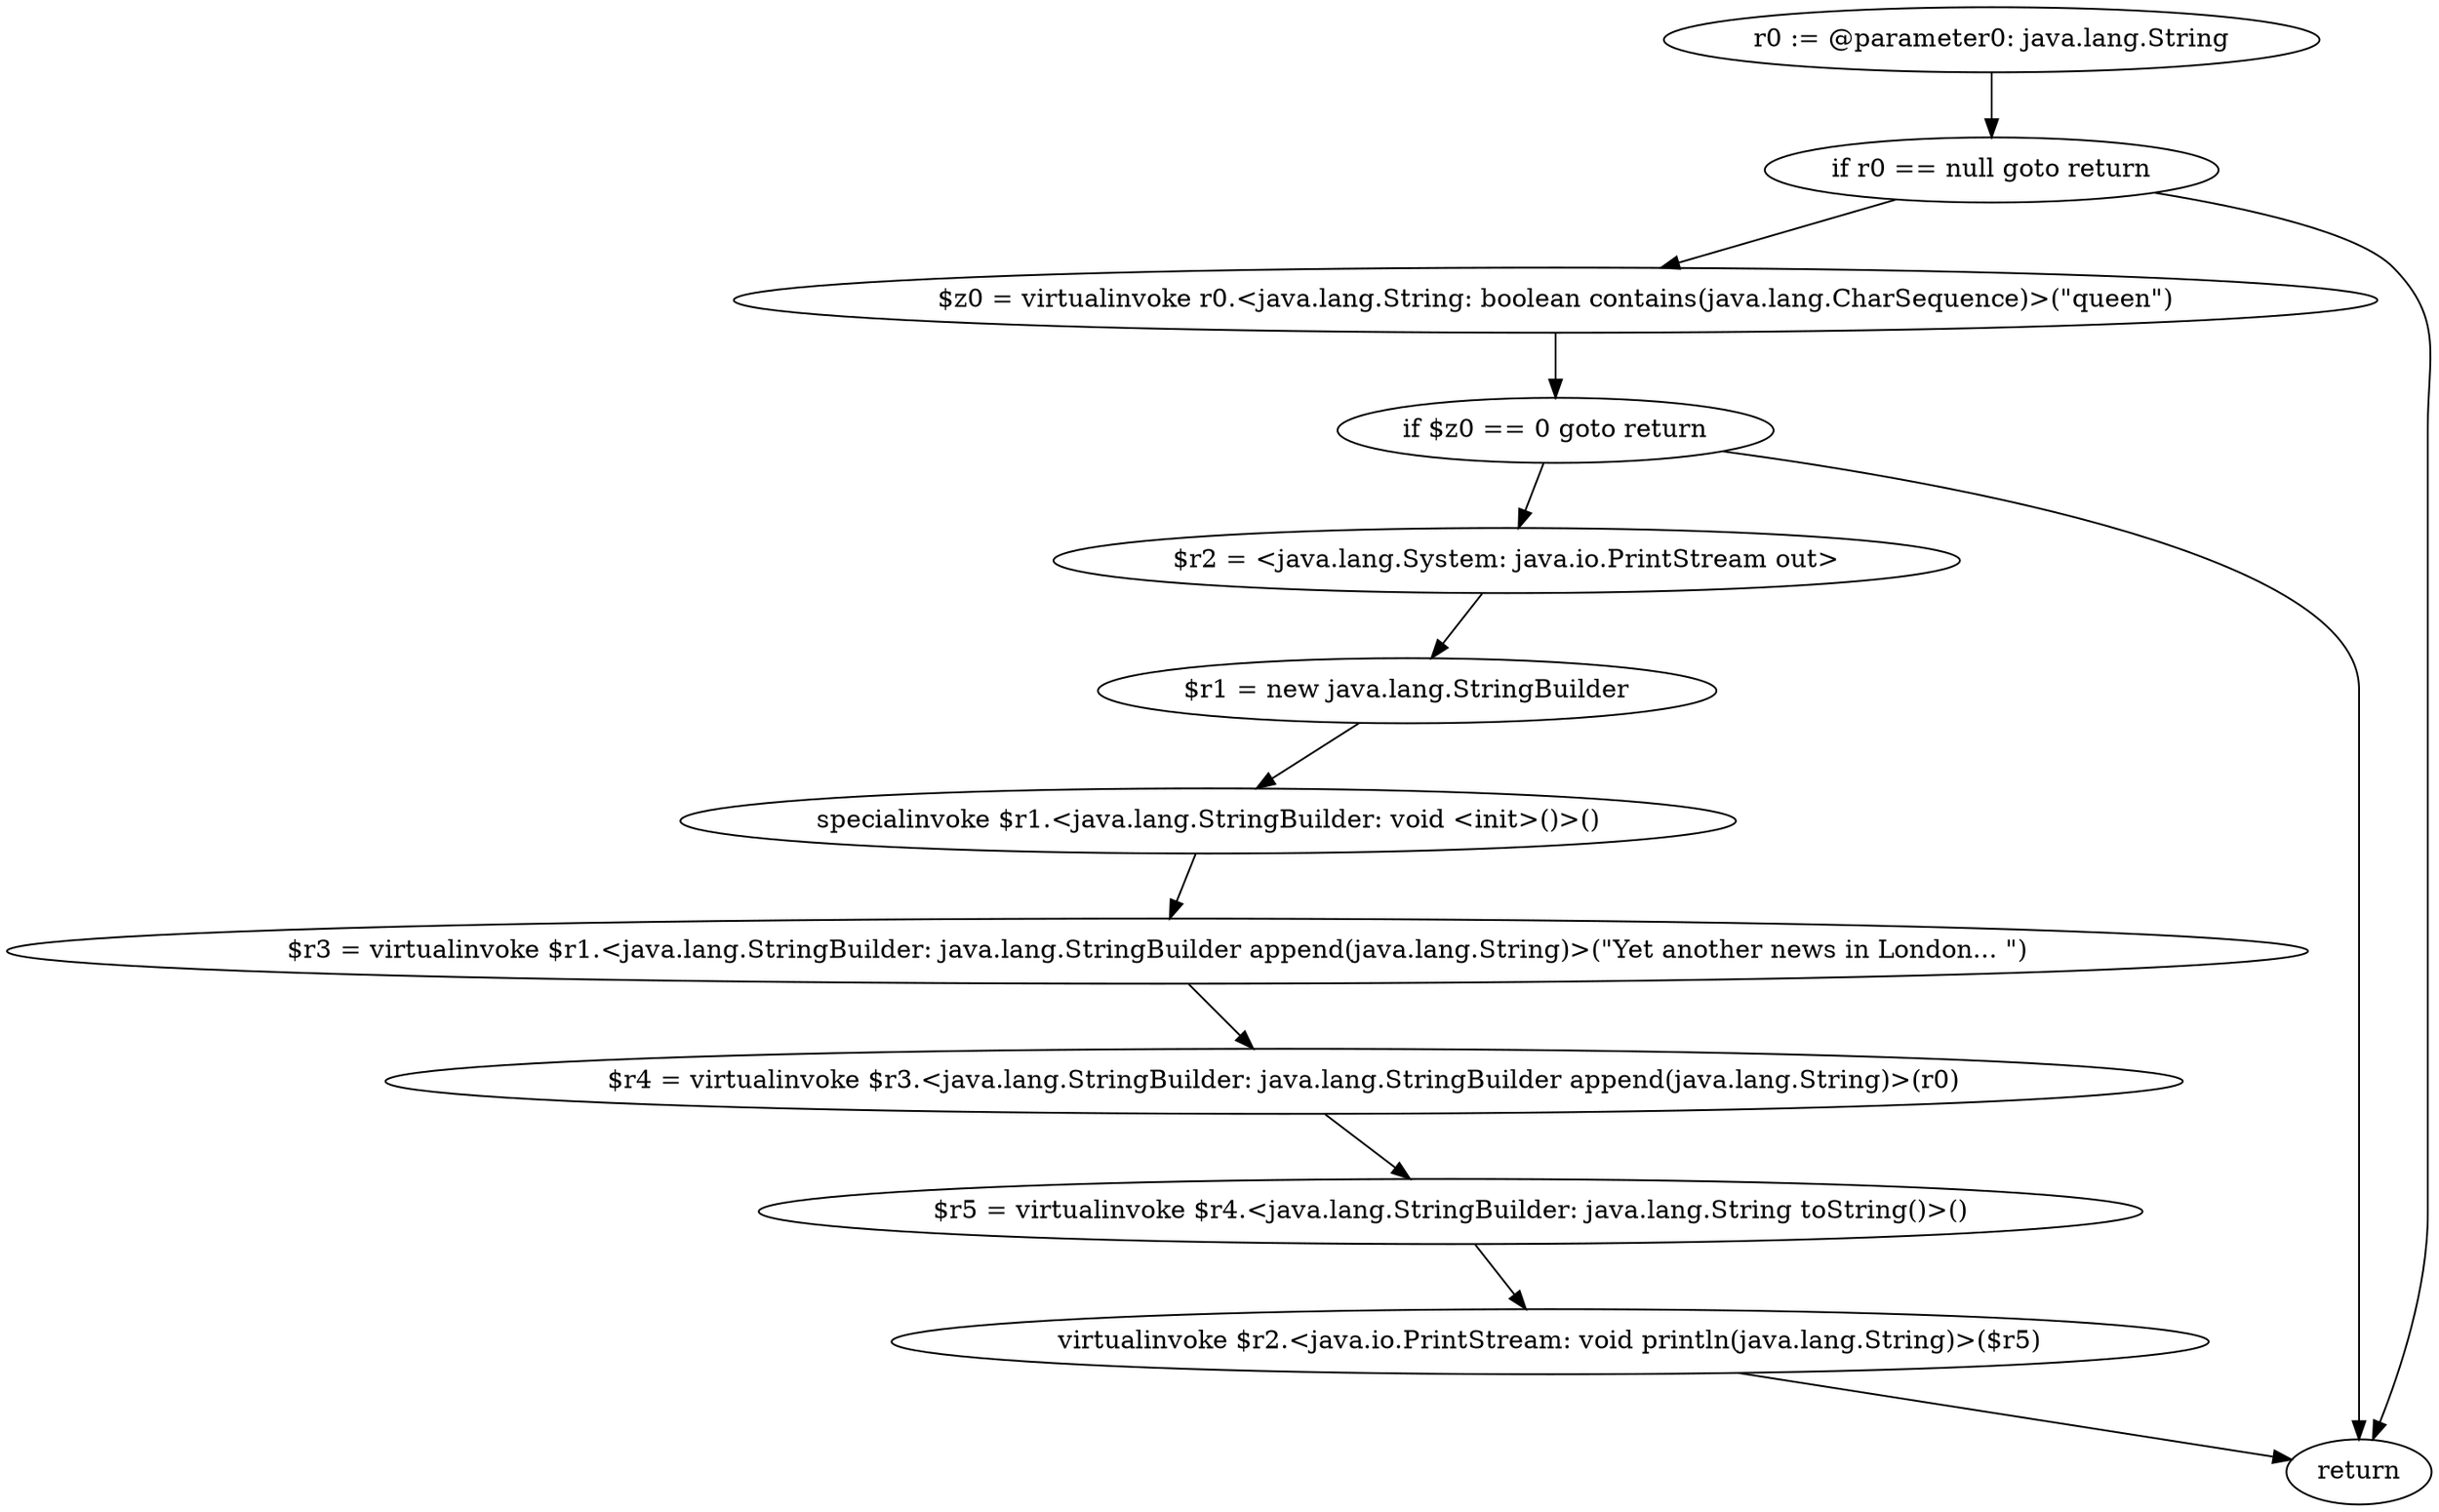 digraph "unitGraph" {
    "r0 := @parameter0: java.lang.String"
    "if r0 == null goto return"
    "$z0 = virtualinvoke r0.<java.lang.String: boolean contains(java.lang.CharSequence)>(\"queen\")"
    "if $z0 == 0 goto return"
    "$r2 = <java.lang.System: java.io.PrintStream out>"
    "$r1 = new java.lang.StringBuilder"
    "specialinvoke $r1.<java.lang.StringBuilder: void <init>()>()"
    "$r3 = virtualinvoke $r1.<java.lang.StringBuilder: java.lang.StringBuilder append(java.lang.String)>(\"Yet another news in London... \")"
    "$r4 = virtualinvoke $r3.<java.lang.StringBuilder: java.lang.StringBuilder append(java.lang.String)>(r0)"
    "$r5 = virtualinvoke $r4.<java.lang.StringBuilder: java.lang.String toString()>()"
    "virtualinvoke $r2.<java.io.PrintStream: void println(java.lang.String)>($r5)"
    "return"
    "r0 := @parameter0: java.lang.String"->"if r0 == null goto return";
    "if r0 == null goto return"->"$z0 = virtualinvoke r0.<java.lang.String: boolean contains(java.lang.CharSequence)>(\"queen\")";
    "if r0 == null goto return"->"return";
    "$z0 = virtualinvoke r0.<java.lang.String: boolean contains(java.lang.CharSequence)>(\"queen\")"->"if $z0 == 0 goto return";
    "if $z0 == 0 goto return"->"$r2 = <java.lang.System: java.io.PrintStream out>";
    "if $z0 == 0 goto return"->"return";
    "$r2 = <java.lang.System: java.io.PrintStream out>"->"$r1 = new java.lang.StringBuilder";
    "$r1 = new java.lang.StringBuilder"->"specialinvoke $r1.<java.lang.StringBuilder: void <init>()>()";
    "specialinvoke $r1.<java.lang.StringBuilder: void <init>()>()"->"$r3 = virtualinvoke $r1.<java.lang.StringBuilder: java.lang.StringBuilder append(java.lang.String)>(\"Yet another news in London... \")";
    "$r3 = virtualinvoke $r1.<java.lang.StringBuilder: java.lang.StringBuilder append(java.lang.String)>(\"Yet another news in London... \")"->"$r4 = virtualinvoke $r3.<java.lang.StringBuilder: java.lang.StringBuilder append(java.lang.String)>(r0)";
    "$r4 = virtualinvoke $r3.<java.lang.StringBuilder: java.lang.StringBuilder append(java.lang.String)>(r0)"->"$r5 = virtualinvoke $r4.<java.lang.StringBuilder: java.lang.String toString()>()";
    "$r5 = virtualinvoke $r4.<java.lang.StringBuilder: java.lang.String toString()>()"->"virtualinvoke $r2.<java.io.PrintStream: void println(java.lang.String)>($r5)";
    "virtualinvoke $r2.<java.io.PrintStream: void println(java.lang.String)>($r5)"->"return";
}
